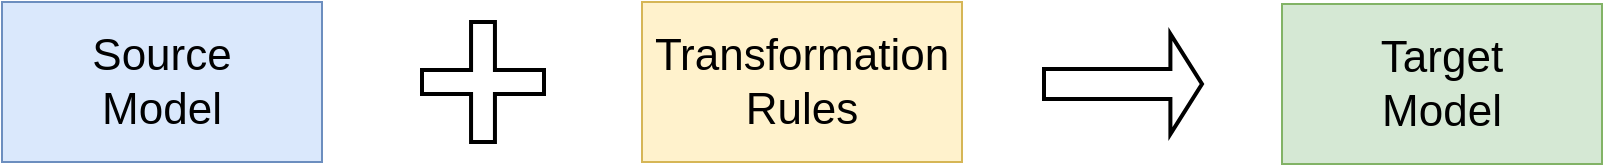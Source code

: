 <mxfile version="10.7.7" type="google"><diagram id="GnkJDhEkz5a-p9ZFHqT3" name="Page-1"><mxGraphModel dx="1060" dy="648" grid="1" gridSize="10" guides="1" tooltips="1" connect="1" arrows="1" fold="1" page="1" pageScale="1" pageWidth="1100" pageHeight="850" math="0" shadow="0"><root><mxCell id="0"/><mxCell id="1" parent="0"/><mxCell id="NQMZ5aJsxdRtTfZ1SXyV-1" value="Source &lt;br&gt;Model" style="rounded=0;whiteSpace=wrap;html=1;fontSize=22;fillColor=#dae8fc;strokeColor=#6c8ebf;" parent="1" vertex="1"><mxGeometry x="120" y="280" width="160" height="80" as="geometry"/></mxCell><mxCell id="NQMZ5aJsxdRtTfZ1SXyV-4" value="Transformation Rules" style="rounded=0;whiteSpace=wrap;html=1;fontSize=22;fillColor=#fff2cc;strokeColor=#d6b656;" parent="1" vertex="1"><mxGeometry x="440" y="280" width="160" height="80" as="geometry"/></mxCell><mxCell id="Pwn2azWqpYw9u4BDUQgO-1" value="Target &lt;br&gt;Model" style="rounded=0;whiteSpace=wrap;html=1;fontSize=22;fillColor=#d5e8d4;strokeColor=#82b366;" vertex="1" parent="1"><mxGeometry x="760" y="281" width="160" height="80" as="geometry"/></mxCell><mxCell id="Pwn2azWqpYw9u4BDUQgO-4" value="" style="shape=cross;whiteSpace=wrap;html=1;size=0.199;strokeWidth=2;" vertex="1" parent="1"><mxGeometry x="330" y="290" width="61" height="60" as="geometry"/></mxCell><mxCell id="Pwn2azWqpYw9u4BDUQgO-5" value="" style="shape=singleArrow;whiteSpace=wrap;html=1;strokeWidth=2;" vertex="1" parent="1"><mxGeometry x="641" y="296" width="79" height="50" as="geometry"/></mxCell></root></mxGraphModel></diagram></mxfile>